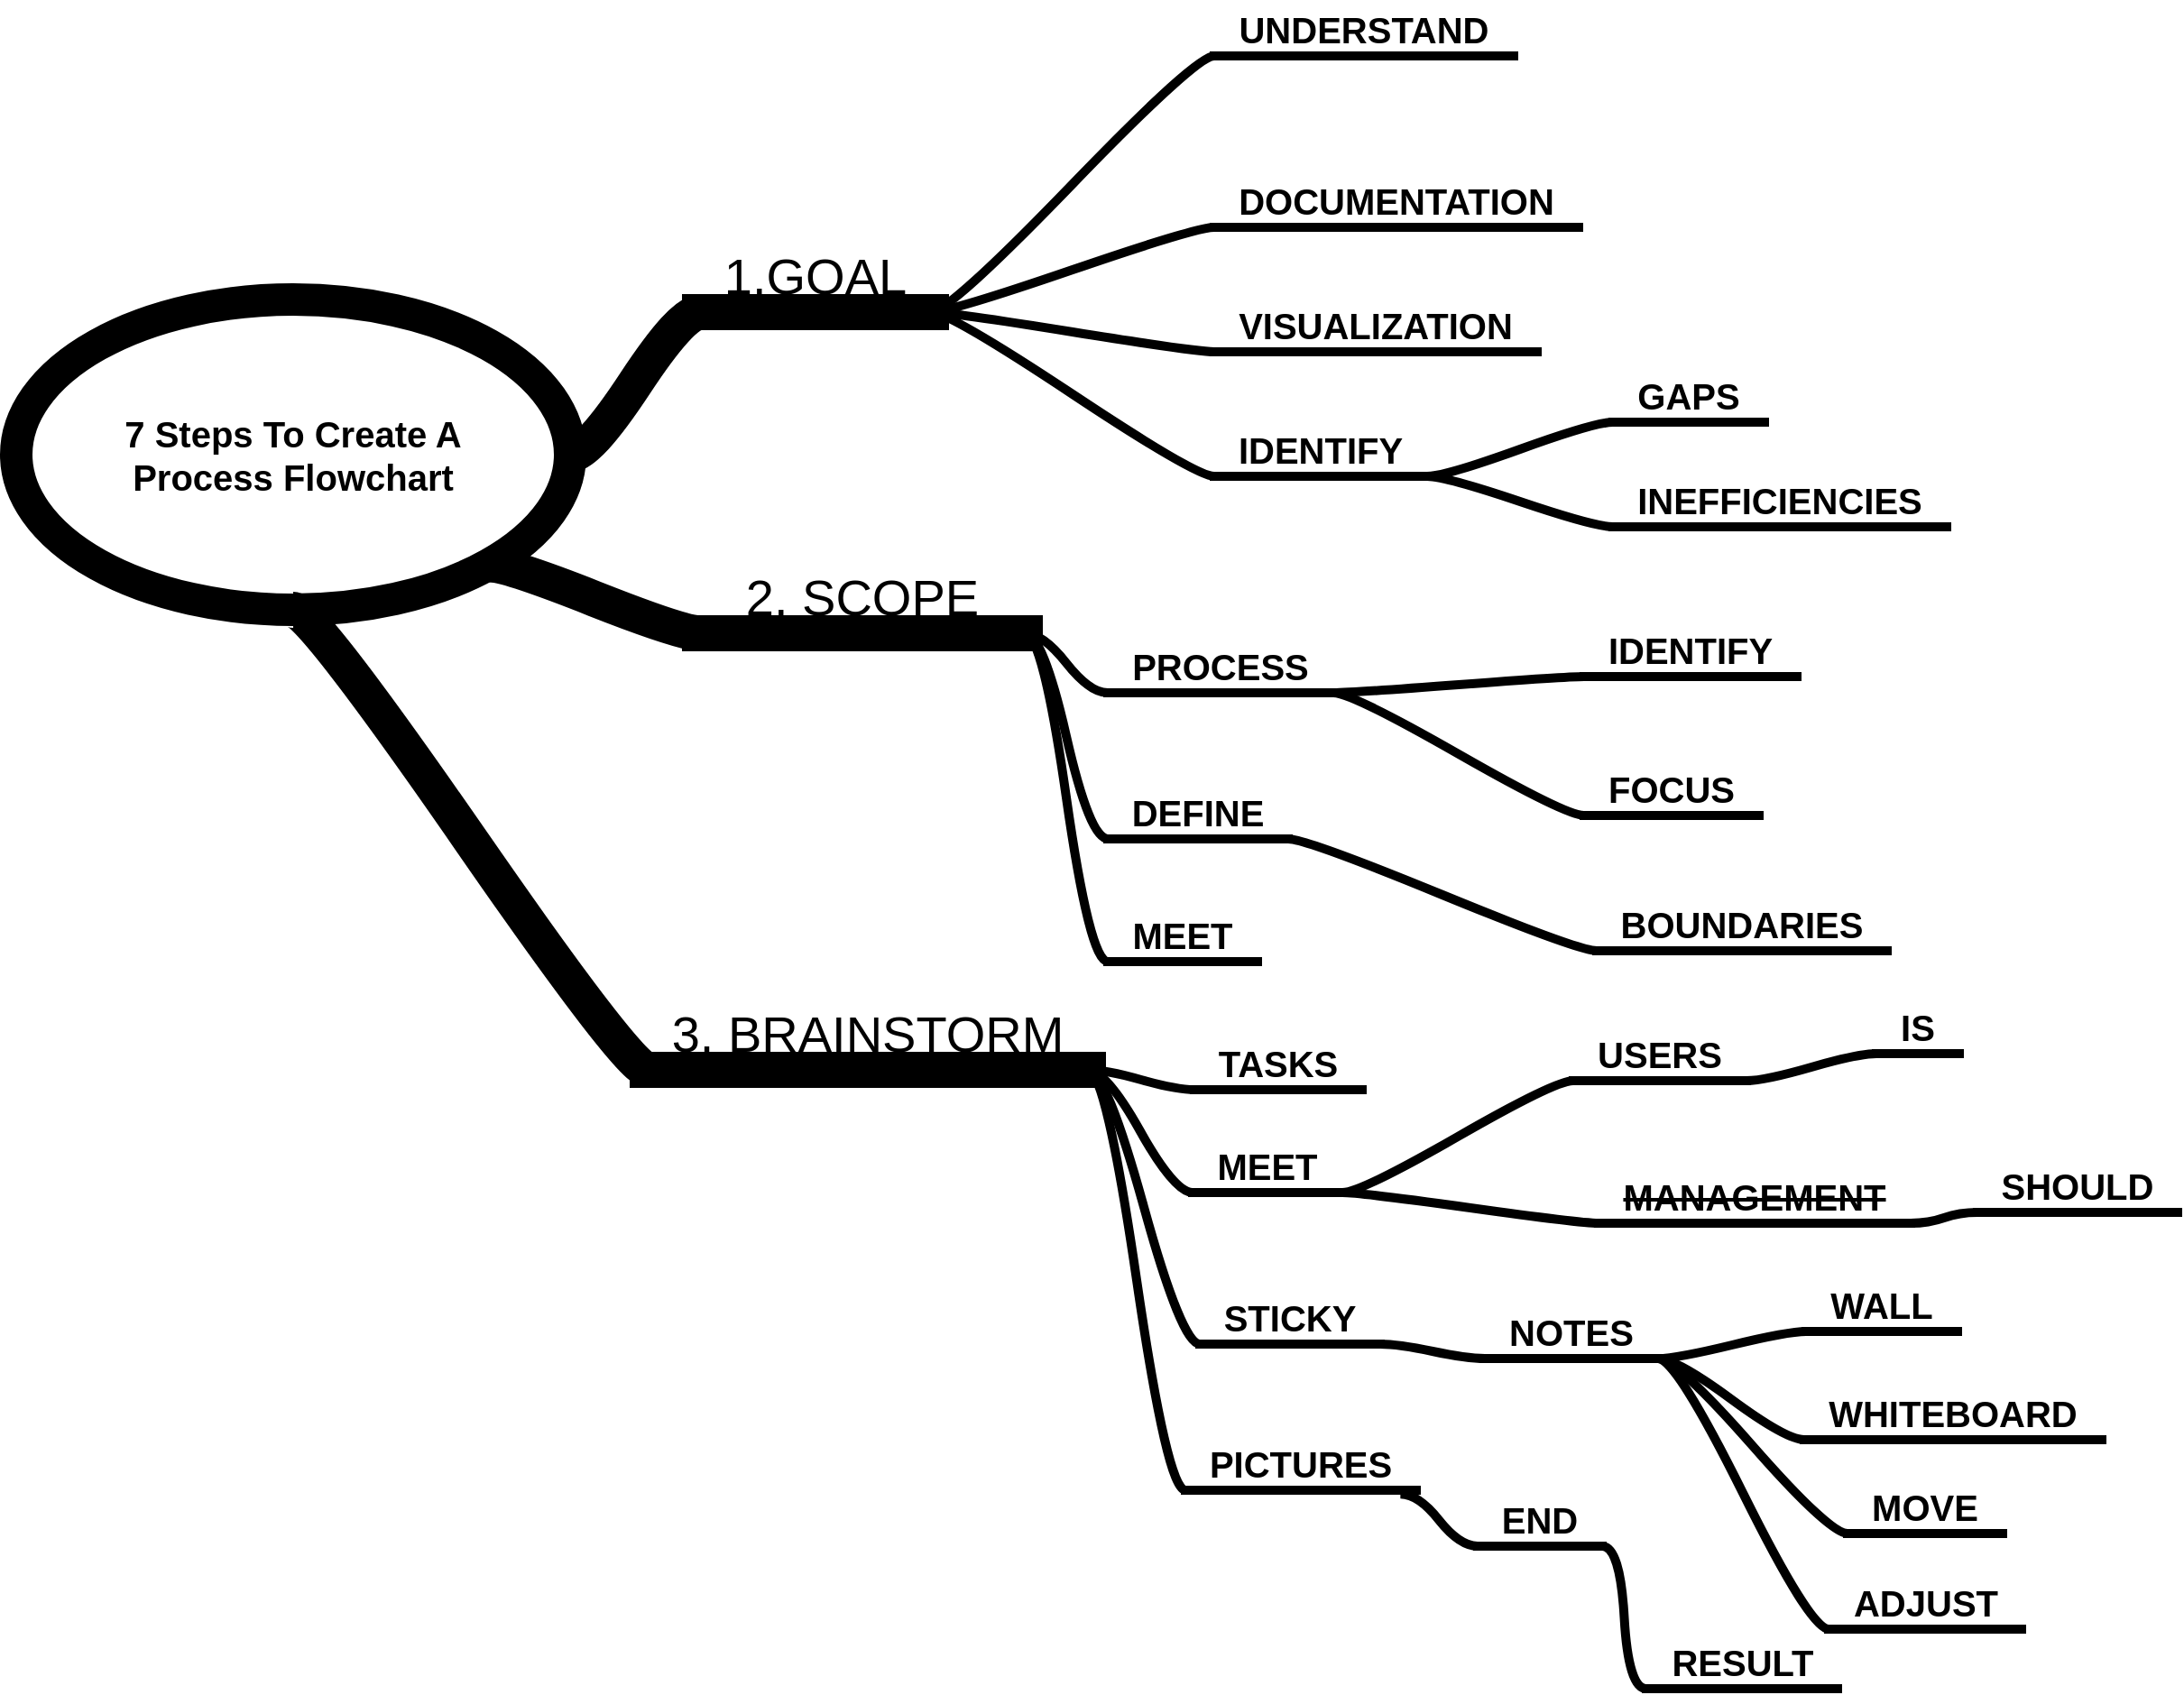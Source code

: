 <mxfile version="13.1.2" type="github">
  <diagram id="SshQMSC1I4w36vEbC7pe" name="Page-1">
    <mxGraphModel dx="1231" dy="1632" grid="0" gridSize="10" guides="1" tooltips="1" connect="1" arrows="1" fold="1" page="1" pageScale="1" pageWidth="1169" pageHeight="826" math="0" shadow="0">
      <root>
        <mxCell id="0" />
        <mxCell id="1" parent="0" />
        <mxCell id="BQvFcFdzDr9af9RYS4z4-1" value="&lt;div&gt;7 Steps To Create A &lt;br&gt;&lt;/div&gt;&lt;div&gt;Process Flowchart&lt;/div&gt;" style="ellipse;whiteSpace=wrap;html=1;align=center;newEdgeStyle={&quot;edgeStyle&quot;:&quot;entityRelationEdgeStyle&quot;,&quot;startArrow&quot;:&quot;none&quot;,&quot;endArrow&quot;:&quot;none&quot;,&quot;segment&quot;:10,&quot;curved&quot;:1};treeFolding=1;treeMoving=1;fontSize=20;strokeWidth=18;fontStyle=1" vertex="1" parent="1">
          <mxGeometry x="459" y="163" width="307" height="172" as="geometry" />
        </mxCell>
        <mxCell id="BQvFcFdzDr9af9RYS4z4-24" value="1.GOAL" style="whiteSpace=wrap;html=1;shape=partialRectangle;top=0;left=0;bottom=1;right=0;points=[[0,1],[1,1]];fillColor=none;align=center;verticalAlign=bottom;routingCenterY=0.5;snapToPoint=1;recursiveResize=0;autosize=1;treeFolding=1;treeMoving=1;newEdgeStyle={&quot;edgeStyle&quot;:&quot;entityRelationEdgeStyle&quot;,&quot;startArrow&quot;:&quot;none&quot;,&quot;endArrow&quot;:&quot;none&quot;,&quot;segment&quot;:10,&quot;curved&quot;:1};strokeWidth=20;fontSize=28;" vertex="1" parent="1">
          <mxGeometry x="838.0" y="136" width="128" height="34" as="geometry" />
        </mxCell>
        <mxCell id="BQvFcFdzDr9af9RYS4z4-25" value="" style="edgeStyle=entityRelationEdgeStyle;startArrow=none;endArrow=none;segment=10;curved=1;strokeWidth=20;fontSize=28;exitX=1;exitY=0.5;exitDx=0;exitDy=0;" edge="1" target="BQvFcFdzDr9af9RYS4z4-24" parent="1" source="BQvFcFdzDr9af9RYS4z4-1">
          <mxGeometry relative="1" as="geometry">
            <mxPoint x="828" y="449" as="sourcePoint" />
          </mxGeometry>
        </mxCell>
        <mxCell id="BQvFcFdzDr9af9RYS4z4-30" value="UNDERSTAND" style="whiteSpace=wrap;html=1;shape=partialRectangle;top=0;left=0;bottom=1;right=0;points=[[0,1],[1,1]];fillColor=none;align=center;verticalAlign=bottom;routingCenterY=0.5;snapToPoint=1;recursiveResize=0;autosize=1;treeFolding=1;treeMoving=1;newEdgeStyle={&quot;edgeStyle&quot;:&quot;entityRelationEdgeStyle&quot;,&quot;startArrow&quot;:&quot;none&quot;,&quot;endArrow&quot;:&quot;none&quot;,&quot;segment&quot;:10,&quot;curved&quot;:1};strokeWidth=5;fontSize=20;fontStyle=1" vertex="1" parent="1">
          <mxGeometry x="1123.0" width="166" height="28" as="geometry" />
        </mxCell>
        <mxCell id="BQvFcFdzDr9af9RYS4z4-31" value="" style="edgeStyle=entityRelationEdgeStyle;startArrow=none;endArrow=none;segment=10;curved=1;strokeWidth=5;fontSize=28;exitX=1;exitY=1;exitDx=0;exitDy=0;" edge="1" target="BQvFcFdzDr9af9RYS4z4-30" parent="1" source="BQvFcFdzDr9af9RYS4z4-24">
          <mxGeometry relative="1" as="geometry">
            <mxPoint x="1000.0" y="457.5" as="sourcePoint" />
          </mxGeometry>
        </mxCell>
        <mxCell id="BQvFcFdzDr9af9RYS4z4-32" value="DOCUMENTATION" style="whiteSpace=wrap;html=1;shape=partialRectangle;top=0;left=0;bottom=1;right=0;points=[[0,1],[1,1]];fillColor=none;align=center;verticalAlign=bottom;routingCenterY=0.5;snapToPoint=1;recursiveResize=0;autosize=1;treeFolding=1;treeMoving=1;newEdgeStyle={&quot;edgeStyle&quot;:&quot;entityRelationEdgeStyle&quot;,&quot;startArrow&quot;:&quot;none&quot;,&quot;endArrow&quot;:&quot;none&quot;,&quot;segment&quot;:10,&quot;curved&quot;:1};strokeWidth=5;fontSize=20;fontStyle=1" vertex="1" parent="1">
          <mxGeometry x="1123.0" y="95" width="202" height="28" as="geometry" />
        </mxCell>
        <mxCell id="BQvFcFdzDr9af9RYS4z4-33" value="" style="edgeStyle=entityRelationEdgeStyle;startArrow=none;endArrow=none;segment=10;curved=1;strokeWidth=5;fontSize=28;exitX=1;exitY=1;exitDx=0;exitDy=0;" edge="1" target="BQvFcFdzDr9af9RYS4z4-32" parent="1" source="BQvFcFdzDr9af9RYS4z4-24">
          <mxGeometry relative="1" as="geometry">
            <mxPoint x="1003.0" y="503" as="sourcePoint" />
          </mxGeometry>
        </mxCell>
        <mxCell id="BQvFcFdzDr9af9RYS4z4-34" value="VISUALIZATION" style="whiteSpace=wrap;html=1;shape=partialRectangle;top=0;left=0;bottom=1;right=0;points=[[0,1],[1,1]];fillColor=none;align=center;verticalAlign=bottom;routingCenterY=0.5;snapToPoint=1;recursiveResize=0;autosize=1;treeFolding=1;treeMoving=1;newEdgeStyle={&quot;edgeStyle&quot;:&quot;entityRelationEdgeStyle&quot;,&quot;startArrow&quot;:&quot;none&quot;,&quot;endArrow&quot;:&quot;none&quot;,&quot;segment&quot;:10,&quot;curved&quot;:1};strokeWidth=5;fontSize=20;fontStyle=1" vertex="1" parent="1">
          <mxGeometry x="1123.0" y="164" width="179" height="28" as="geometry" />
        </mxCell>
        <mxCell id="BQvFcFdzDr9af9RYS4z4-35" value="" style="edgeStyle=entityRelationEdgeStyle;startArrow=none;endArrow=none;segment=10;curved=1;strokeWidth=5;fontSize=28;exitX=1;exitY=1;exitDx=0;exitDy=0;" edge="1" target="BQvFcFdzDr9af9RYS4z4-34" parent="1" source="BQvFcFdzDr9af9RYS4z4-24">
          <mxGeometry relative="1" as="geometry">
            <mxPoint x="1051" y="607" as="sourcePoint" />
          </mxGeometry>
        </mxCell>
        <mxCell id="BQvFcFdzDr9af9RYS4z4-38" value="IDENTIFY" style="whiteSpace=wrap;html=1;shape=partialRectangle;top=0;left=0;bottom=1;right=0;points=[[0,1],[1,1]];fillColor=none;align=center;verticalAlign=bottom;routingCenterY=0.5;snapToPoint=1;recursiveResize=0;autosize=1;treeFolding=1;treeMoving=1;newEdgeStyle={&quot;edgeStyle&quot;:&quot;entityRelationEdgeStyle&quot;,&quot;startArrow&quot;:&quot;none&quot;,&quot;endArrow&quot;:&quot;none&quot;,&quot;segment&quot;:10,&quot;curved&quot;:1};strokeWidth=5;fontSize=20;fontStyle=1" vertex="1" parent="1">
          <mxGeometry x="1123.0" y="233" width="118" height="28" as="geometry" />
        </mxCell>
        <mxCell id="BQvFcFdzDr9af9RYS4z4-39" value="" style="edgeStyle=entityRelationEdgeStyle;startArrow=none;endArrow=none;segment=10;curved=1;strokeWidth=5;fontSize=28;exitX=1;exitY=1;exitDx=0;exitDy=0;" edge="1" target="BQvFcFdzDr9af9RYS4z4-38" parent="1" source="BQvFcFdzDr9af9RYS4z4-24">
          <mxGeometry relative="1" as="geometry">
            <mxPoint x="1064" y="600" as="sourcePoint" />
          </mxGeometry>
        </mxCell>
        <mxCell id="BQvFcFdzDr9af9RYS4z4-40" value="GAPS" style="whiteSpace=wrap;html=1;shape=partialRectangle;top=0;left=0;bottom=1;right=0;points=[[0,1],[1,1]];fillColor=none;align=center;verticalAlign=bottom;routingCenterY=0.5;snapToPoint=1;recursiveResize=0;autosize=1;treeFolding=1;treeMoving=1;newEdgeStyle={&quot;edgeStyle&quot;:&quot;entityRelationEdgeStyle&quot;,&quot;startArrow&quot;:&quot;none&quot;,&quot;endArrow&quot;:&quot;none&quot;,&quot;segment&quot;:10,&quot;curved&quot;:1};strokeWidth=5;fontSize=20;fontStyle=1" vertex="1" parent="1">
          <mxGeometry x="1344.0" y="203" width="84" height="28" as="geometry" />
        </mxCell>
        <mxCell id="BQvFcFdzDr9af9RYS4z4-41" value="" style="edgeStyle=entityRelationEdgeStyle;startArrow=none;endArrow=none;segment=10;curved=1;strokeWidth=5;fontSize=28;exitX=1;exitY=1;exitDx=0;exitDy=0;" edge="1" target="BQvFcFdzDr9af9RYS4z4-40" parent="1" source="BQvFcFdzDr9af9RYS4z4-38">
          <mxGeometry relative="1" as="geometry">
            <mxPoint x="1294" y="620" as="sourcePoint" />
          </mxGeometry>
        </mxCell>
        <mxCell id="BQvFcFdzDr9af9RYS4z4-42" value="INEFFICIENCIES" style="whiteSpace=wrap;html=1;shape=partialRectangle;top=0;left=0;bottom=1;right=0;points=[[0,1],[1,1]];fillColor=none;align=center;verticalAlign=bottom;routingCenterY=0.5;snapToPoint=1;recursiveResize=0;autosize=1;treeFolding=1;treeMoving=1;newEdgeStyle={&quot;edgeStyle&quot;:&quot;entityRelationEdgeStyle&quot;,&quot;startArrow&quot;:&quot;none&quot;,&quot;endArrow&quot;:&quot;none&quot;,&quot;segment&quot;:10,&quot;curved&quot;:1};strokeWidth=5;fontSize=20;fontStyle=1" vertex="1" parent="1">
          <mxGeometry x="1344.0" y="261" width="185" height="28" as="geometry" />
        </mxCell>
        <mxCell id="BQvFcFdzDr9af9RYS4z4-43" value="" style="edgeStyle=entityRelationEdgeStyle;startArrow=none;endArrow=none;segment=10;curved=1;strokeWidth=5;fontSize=28;exitX=1;exitY=1;exitDx=0;exitDy=0;" edge="1" target="BQvFcFdzDr9af9RYS4z4-42" parent="1" source="BQvFcFdzDr9af9RYS4z4-38">
          <mxGeometry relative="1" as="geometry">
            <mxPoint x="1212.0" y="605" as="sourcePoint" />
          </mxGeometry>
        </mxCell>
        <mxCell id="BQvFcFdzDr9af9RYS4z4-44" value="2. SCOPE" style="whiteSpace=wrap;html=1;shape=partialRectangle;top=0;left=0;bottom=1;right=0;points=[[0,1],[1,1]];fillColor=none;align=center;verticalAlign=bottom;routingCenterY=0.5;snapToPoint=1;recursiveResize=0;autosize=1;treeFolding=1;treeMoving=1;newEdgeStyle={&quot;edgeStyle&quot;:&quot;entityRelationEdgeStyle&quot;,&quot;startArrow&quot;:&quot;none&quot;,&quot;endArrow&quot;:&quot;none&quot;,&quot;segment&quot;:10,&quot;curved&quot;:1};strokeWidth=20;fontSize=28;" vertex="1" parent="1">
          <mxGeometry x="838" y="314" width="180" height="34" as="geometry" />
        </mxCell>
        <mxCell id="BQvFcFdzDr9af9RYS4z4-45" value="" style="edgeStyle=entityRelationEdgeStyle;startArrow=none;endArrow=none;segment=10;curved=1;strokeWidth=20;fontSize=28;exitX=1;exitY=1;exitDx=0;exitDy=0;" edge="1" target="BQvFcFdzDr9af9RYS4z4-44" parent="1" source="BQvFcFdzDr9af9RYS4z4-1">
          <mxGeometry relative="1" as="geometry">
            <mxPoint x="742" y="408" as="sourcePoint" />
          </mxGeometry>
        </mxCell>
        <mxCell id="BQvFcFdzDr9af9RYS4z4-46" value="PROCESS" style="whiteSpace=wrap;html=1;shape=partialRectangle;top=0;left=0;bottom=1;right=0;points=[[0,1],[1,1]];fillColor=none;align=center;verticalAlign=bottom;routingCenterY=0.5;snapToPoint=1;recursiveResize=0;autosize=1;treeFolding=1;treeMoving=1;newEdgeStyle={&quot;edgeStyle&quot;:&quot;entityRelationEdgeStyle&quot;,&quot;startArrow&quot;:&quot;none&quot;,&quot;endArrow&quot;:&quot;none&quot;,&quot;segment&quot;:10,&quot;curved&quot;:1};strokeWidth=5;fontSize=20;fontStyle=1" vertex="1" parent="1">
          <mxGeometry x="1064" y="353" width="125" height="28" as="geometry" />
        </mxCell>
        <mxCell id="BQvFcFdzDr9af9RYS4z4-47" value="" style="edgeStyle=entityRelationEdgeStyle;startArrow=none;endArrow=none;segment=10;curved=1;strokeWidth=5;fontSize=28;exitX=1;exitY=1;exitDx=0;exitDy=0;" edge="1" target="BQvFcFdzDr9af9RYS4z4-46" parent="1" source="BQvFcFdzDr9af9RYS4z4-44">
          <mxGeometry relative="1" as="geometry">
            <mxPoint x="1049" y="560" as="sourcePoint" />
          </mxGeometry>
        </mxCell>
        <mxCell id="BQvFcFdzDr9af9RYS4z4-48" value="IDENTIFY" style="whiteSpace=wrap;html=1;shape=partialRectangle;top=0;left=0;bottom=1;right=0;points=[[0,1],[1,1]];fillColor=none;align=center;verticalAlign=bottom;routingCenterY=0.5;snapToPoint=1;recursiveResize=0;autosize=1;treeFolding=1;treeMoving=1;newEdgeStyle={&quot;edgeStyle&quot;:&quot;entityRelationEdgeStyle&quot;,&quot;startArrow&quot;:&quot;none&quot;,&quot;endArrow&quot;:&quot;none&quot;,&quot;segment&quot;:10,&quot;curved&quot;:1};strokeWidth=5;fontSize=20;fontStyle=1" vertex="1" parent="1">
          <mxGeometry x="1328.0" y="344" width="118" height="28" as="geometry" />
        </mxCell>
        <mxCell id="BQvFcFdzDr9af9RYS4z4-49" value="" style="edgeStyle=entityRelationEdgeStyle;startArrow=none;endArrow=none;segment=10;curved=1;strokeWidth=5;fontSize=28;exitX=1;exitY=1;exitDx=0;exitDy=0;" edge="1" target="BQvFcFdzDr9af9RYS4z4-48" parent="1" source="BQvFcFdzDr9af9RYS4z4-46">
          <mxGeometry relative="1" as="geometry">
            <mxPoint x="1292" y="611" as="sourcePoint" />
          </mxGeometry>
        </mxCell>
        <mxCell id="BQvFcFdzDr9af9RYS4z4-50" value="FOCUS" style="whiteSpace=wrap;html=1;shape=partialRectangle;top=0;left=0;bottom=1;right=0;points=[[0,1],[1,1]];fillColor=none;align=center;verticalAlign=bottom;routingCenterY=0.5;snapToPoint=1;recursiveResize=0;autosize=1;treeFolding=1;treeMoving=1;newEdgeStyle={&quot;edgeStyle&quot;:&quot;entityRelationEdgeStyle&quot;,&quot;startArrow&quot;:&quot;none&quot;,&quot;endArrow&quot;:&quot;none&quot;,&quot;segment&quot;:10,&quot;curved&quot;:1};strokeWidth=5;fontSize=20;fontStyle=1" vertex="1" parent="1">
          <mxGeometry x="1328" y="421" width="97" height="28" as="geometry" />
        </mxCell>
        <mxCell id="BQvFcFdzDr9af9RYS4z4-51" value="" style="edgeStyle=entityRelationEdgeStyle;startArrow=none;endArrow=none;segment=10;curved=1;strokeWidth=5;fontSize=28;exitX=1;exitY=1;exitDx=0;exitDy=0;" edge="1" target="BQvFcFdzDr9af9RYS4z4-50" parent="1" source="BQvFcFdzDr9af9RYS4z4-46">
          <mxGeometry relative="1" as="geometry">
            <mxPoint x="1303" y="633" as="sourcePoint" />
          </mxGeometry>
        </mxCell>
        <mxCell id="BQvFcFdzDr9af9RYS4z4-54" value="DEFINE" style="whiteSpace=wrap;html=1;shape=partialRectangle;top=0;left=0;bottom=1;right=0;points=[[0,1],[1,1]];fillColor=none;align=center;verticalAlign=bottom;routingCenterY=0.5;snapToPoint=1;recursiveResize=0;autosize=1;treeFolding=1;treeMoving=1;newEdgeStyle={&quot;edgeStyle&quot;:&quot;entityRelationEdgeStyle&quot;,&quot;startArrow&quot;:&quot;none&quot;,&quot;endArrow&quot;:&quot;none&quot;,&quot;segment&quot;:10,&quot;curved&quot;:1};strokeWidth=5;fontSize=20;fontStyle=1" vertex="1" parent="1">
          <mxGeometry x="1064.0" y="434" width="100" height="28" as="geometry" />
        </mxCell>
        <mxCell id="BQvFcFdzDr9af9RYS4z4-55" value="" style="edgeStyle=entityRelationEdgeStyle;startArrow=none;endArrow=none;segment=10;curved=1;strokeWidth=5;fontSize=28;exitX=1;exitY=1;exitDx=0;exitDy=0;" edge="1" target="BQvFcFdzDr9af9RYS4z4-54" parent="1" source="BQvFcFdzDr9af9RYS4z4-44">
          <mxGeometry relative="1" as="geometry">
            <mxPoint x="1047" y="633" as="sourcePoint" />
          </mxGeometry>
        </mxCell>
        <mxCell id="BQvFcFdzDr9af9RYS4z4-56" value="BOUNDARIES" style="whiteSpace=wrap;html=1;shape=partialRectangle;top=0;left=0;bottom=1;right=0;points=[[0,1],[1,1]];fillColor=none;align=center;verticalAlign=bottom;routingCenterY=0.5;snapToPoint=1;recursiveResize=0;autosize=1;treeFolding=1;treeMoving=1;newEdgeStyle={&quot;edgeStyle&quot;:&quot;entityRelationEdgeStyle&quot;,&quot;startArrow&quot;:&quot;none&quot;,&quot;endArrow&quot;:&quot;none&quot;,&quot;segment&quot;:10,&quot;curved&quot;:1};strokeWidth=5;fontSize=20;fontStyle=1" vertex="1" parent="1">
          <mxGeometry x="1335" y="496" width="161" height="28" as="geometry" />
        </mxCell>
        <mxCell id="BQvFcFdzDr9af9RYS4z4-57" value="" style="edgeStyle=entityRelationEdgeStyle;startArrow=none;endArrow=none;segment=10;curved=1;strokeWidth=5;fontSize=28;exitX=1;exitY=1;exitDx=0;exitDy=0;" edge="1" target="BQvFcFdzDr9af9RYS4z4-56" parent="1" source="BQvFcFdzDr9af9RYS4z4-54">
          <mxGeometry relative="1" as="geometry">
            <mxPoint x="1221" y="706" as="sourcePoint" />
          </mxGeometry>
        </mxCell>
        <mxCell id="BQvFcFdzDr9af9RYS4z4-58" value="MEET" style="whiteSpace=wrap;html=1;shape=partialRectangle;top=0;left=0;bottom=1;right=0;points=[[0,1],[1,1]];fillColor=none;align=center;verticalAlign=bottom;routingCenterY=0.5;snapToPoint=1;recursiveResize=0;autosize=1;treeFolding=1;treeMoving=1;newEdgeStyle={&quot;edgeStyle&quot;:&quot;entityRelationEdgeStyle&quot;,&quot;startArrow&quot;:&quot;none&quot;,&quot;endArrow&quot;:&quot;none&quot;,&quot;segment&quot;:10,&quot;curved&quot;:1};strokeWidth=5;fontSize=20;fontStyle=1" vertex="1" parent="1">
          <mxGeometry x="1064" y="502" width="83" height="28" as="geometry" />
        </mxCell>
        <mxCell id="BQvFcFdzDr9af9RYS4z4-59" value="" style="edgeStyle=entityRelationEdgeStyle;startArrow=none;endArrow=none;segment=10;curved=1;strokeWidth=5;fontSize=28;exitX=1;exitY=1;exitDx=0;exitDy=0;" edge="1" target="BQvFcFdzDr9af9RYS4z4-58" parent="1" source="BQvFcFdzDr9af9RYS4z4-44">
          <mxGeometry relative="1" as="geometry">
            <mxPoint x="1049" y="726" as="sourcePoint" />
          </mxGeometry>
        </mxCell>
        <mxCell id="BQvFcFdzDr9af9RYS4z4-61" value="3. BRAINSTORM" style="whiteSpace=wrap;html=1;shape=partialRectangle;top=0;left=0;bottom=1;right=0;points=[[0,1],[1,1]];fillColor=none;align=center;verticalAlign=bottom;routingCenterY=0.5;snapToPoint=1;recursiveResize=0;autosize=1;treeFolding=1;treeMoving=1;newEdgeStyle={&quot;edgeStyle&quot;:&quot;entityRelationEdgeStyle&quot;,&quot;startArrow&quot;:&quot;none&quot;,&quot;endArrow&quot;:&quot;none&quot;,&quot;segment&quot;:10,&quot;curved&quot;:1};strokeWidth=20;fontSize=28;" vertex="1" parent="1">
          <mxGeometry x="809" y="556" width="244" height="34" as="geometry" />
        </mxCell>
        <mxCell id="BQvFcFdzDr9af9RYS4z4-62" value="" style="edgeStyle=entityRelationEdgeStyle;startArrow=none;endArrow=none;segment=10;curved=1;strokeWidth=20;fontSize=28;exitX=0.5;exitY=1;exitDx=0;exitDy=0;" edge="1" target="BQvFcFdzDr9af9RYS4z4-61" parent="1" source="BQvFcFdzDr9af9RYS4z4-1">
          <mxGeometry relative="1" as="geometry">
            <mxPoint x="641" y="629" as="sourcePoint" />
          </mxGeometry>
        </mxCell>
        <mxCell id="BQvFcFdzDr9af9RYS4z4-63" value="TASKS" style="whiteSpace=wrap;html=1;shape=partialRectangle;top=0;left=0;bottom=1;right=0;points=[[0,1],[1,1]];fillColor=none;align=center;verticalAlign=bottom;routingCenterY=0.5;snapToPoint=1;recursiveResize=0;autosize=1;treeFolding=1;treeMoving=1;newEdgeStyle={&quot;edgeStyle&quot;:&quot;entityRelationEdgeStyle&quot;,&quot;startArrow&quot;:&quot;none&quot;,&quot;endArrow&quot;:&quot;none&quot;,&quot;segment&quot;:10,&quot;curved&quot;:1};strokeWidth=5;fontSize=20;fontStyle=1" vertex="1" parent="1">
          <mxGeometry x="1112.0" y="573" width="93" height="28" as="geometry" />
        </mxCell>
        <mxCell id="BQvFcFdzDr9af9RYS4z4-64" value="" style="edgeStyle=entityRelationEdgeStyle;startArrow=none;endArrow=none;segment=10;curved=1;strokeWidth=5;fontSize=28;exitX=1;exitY=1;exitDx=0;exitDy=0;" edge="1" target="BQvFcFdzDr9af9RYS4z4-63" parent="1" source="BQvFcFdzDr9af9RYS4z4-61">
          <mxGeometry relative="1" as="geometry">
            <mxPoint x="1021" y="759" as="sourcePoint" />
          </mxGeometry>
        </mxCell>
        <mxCell id="BQvFcFdzDr9af9RYS4z4-65" value="MEET" style="whiteSpace=wrap;html=1;shape=partialRectangle;top=0;left=0;bottom=1;right=0;points=[[0,1],[1,1]];fillColor=none;align=center;verticalAlign=bottom;routingCenterY=0.5;snapToPoint=1;recursiveResize=0;autosize=1;treeFolding=1;treeMoving=1;newEdgeStyle={&quot;edgeStyle&quot;:&quot;entityRelationEdgeStyle&quot;,&quot;startArrow&quot;:&quot;none&quot;,&quot;endArrow&quot;:&quot;none&quot;,&quot;segment&quot;:10,&quot;curved&quot;:1};strokeWidth=5;fontSize=20;fontStyle=1" vertex="1" parent="1">
          <mxGeometry x="1111" y="630" width="83" height="28" as="geometry" />
        </mxCell>
        <mxCell id="BQvFcFdzDr9af9RYS4z4-66" value="" style="edgeStyle=entityRelationEdgeStyle;startArrow=none;endArrow=none;segment=10;curved=1;strokeWidth=5;fontSize=28;exitX=1;exitY=1;exitDx=0;exitDy=0;" edge="1" target="BQvFcFdzDr9af9RYS4z4-65" parent="1" source="BQvFcFdzDr9af9RYS4z4-61">
          <mxGeometry relative="1" as="geometry">
            <mxPoint x="992" y="752" as="sourcePoint" />
          </mxGeometry>
        </mxCell>
        <mxCell id="BQvFcFdzDr9af9RYS4z4-67" value="USERS" style="whiteSpace=wrap;html=1;shape=partialRectangle;top=0;left=0;bottom=1;right=0;points=[[0,1],[1,1]];fillColor=none;align=center;verticalAlign=bottom;routingCenterY=0.5;snapToPoint=1;recursiveResize=0;autosize=1;treeFolding=1;treeMoving=1;newEdgeStyle={&quot;edgeStyle&quot;:&quot;entityRelationEdgeStyle&quot;,&quot;startArrow&quot;:&quot;none&quot;,&quot;endArrow&quot;:&quot;none&quot;,&quot;segment&quot;:10,&quot;curved&quot;:1};strokeWidth=5;fontSize=20;fontStyle=1" vertex="1" parent="1">
          <mxGeometry x="1322.0" y="568" width="96" height="28" as="geometry" />
        </mxCell>
        <mxCell id="BQvFcFdzDr9af9RYS4z4-68" value="" style="edgeStyle=entityRelationEdgeStyle;startArrow=none;endArrow=none;segment=10;curved=1;strokeWidth=5;fontSize=28;exitX=1;exitY=1;exitDx=0;exitDy=0;" edge="1" target="BQvFcFdzDr9af9RYS4z4-67" parent="1" source="BQvFcFdzDr9af9RYS4z4-65">
          <mxGeometry relative="1" as="geometry">
            <mxPoint x="1206" y="808" as="sourcePoint" />
          </mxGeometry>
        </mxCell>
        <mxCell id="BQvFcFdzDr9af9RYS4z4-69" value="&lt;strike style=&quot;font-size: 20px;&quot;&gt;MANAGEMENT&lt;/strike&gt;" style="whiteSpace=wrap;html=1;shape=partialRectangle;top=0;left=0;bottom=1;right=0;points=[[0,1],[1,1]];fillColor=none;align=center;verticalAlign=bottom;routingCenterY=0.5;snapToPoint=1;recursiveResize=0;autosize=1;treeFolding=1;treeMoving=1;newEdgeStyle={&quot;edgeStyle&quot;:&quot;entityRelationEdgeStyle&quot;,&quot;startArrow&quot;:&quot;none&quot;,&quot;endArrow&quot;:&quot;none&quot;,&quot;segment&quot;:10,&quot;curved&quot;:1};strokeWidth=5;fontSize=20;fontStyle=1" vertex="1" parent="1">
          <mxGeometry x="1336" y="647" width="173" height="28" as="geometry" />
        </mxCell>
        <mxCell id="BQvFcFdzDr9af9RYS4z4-70" value="" style="edgeStyle=entityRelationEdgeStyle;startArrow=none;endArrow=none;segment=10;curved=1;strokeWidth=5;fontSize=28;exitX=1;exitY=1;exitDx=0;exitDy=0;" edge="1" target="BQvFcFdzDr9af9RYS4z4-69" parent="1" source="BQvFcFdzDr9af9RYS4z4-65">
          <mxGeometry relative="1" as="geometry">
            <mxPoint x="1175" y="908" as="sourcePoint" />
          </mxGeometry>
        </mxCell>
        <mxCell id="BQvFcFdzDr9af9RYS4z4-74" value="IS" style="whiteSpace=wrap;html=1;shape=partialRectangle;top=0;left=0;bottom=1;right=0;points=[[0,1],[1,1]];fillColor=none;align=center;verticalAlign=bottom;routingCenterY=0.5;snapToPoint=1;recursiveResize=0;autosize=1;treeFolding=1;treeMoving=1;newEdgeStyle={&quot;edgeStyle&quot;:&quot;entityRelationEdgeStyle&quot;,&quot;startArrow&quot;:&quot;none&quot;,&quot;endArrow&quot;:&quot;none&quot;,&quot;segment&quot;:10,&quot;curved&quot;:1};strokeWidth=5;fontSize=20;fontStyle=1" vertex="1" parent="1">
          <mxGeometry x="1490" y="553" width="46" height="28" as="geometry" />
        </mxCell>
        <mxCell id="BQvFcFdzDr9af9RYS4z4-75" value="" style="edgeStyle=entityRelationEdgeStyle;startArrow=none;endArrow=none;segment=10;curved=1;strokeWidth=5;fontSize=28;exitX=1;exitY=1;exitDx=0;exitDy=0;" edge="1" target="BQvFcFdzDr9af9RYS4z4-74" parent="1" source="BQvFcFdzDr9af9RYS4z4-67">
          <mxGeometry relative="1" as="geometry">
            <mxPoint x="1320" y="939.0" as="sourcePoint" />
          </mxGeometry>
        </mxCell>
        <mxCell id="BQvFcFdzDr9af9RYS4z4-76" value="SHOULD" style="whiteSpace=wrap;html=1;shape=partialRectangle;top=0;left=0;bottom=1;right=0;points=[[0,1],[1,1]];fillColor=none;align=center;verticalAlign=bottom;routingCenterY=0.5;snapToPoint=1;recursiveResize=0;autosize=1;treeFolding=1;treeMoving=1;newEdgeStyle={&quot;edgeStyle&quot;:&quot;entityRelationEdgeStyle&quot;,&quot;startArrow&quot;:&quot;none&quot;,&quot;endArrow&quot;:&quot;none&quot;,&quot;segment&quot;:10,&quot;curved&quot;:1};strokeWidth=5;fontSize=20;fontStyle=1" vertex="1" parent="1">
          <mxGeometry x="1546" y="641" width="111" height="28" as="geometry" />
        </mxCell>
        <mxCell id="BQvFcFdzDr9af9RYS4z4-77" value="" style="edgeStyle=entityRelationEdgeStyle;startArrow=none;endArrow=none;segment=10;curved=1;strokeWidth=5;fontSize=28;exitX=1;exitY=1;exitDx=0;exitDy=0;" edge="1" target="BQvFcFdzDr9af9RYS4z4-76" parent="1" source="BQvFcFdzDr9af9RYS4z4-69">
          <mxGeometry relative="1" as="geometry">
            <mxPoint x="1481" y="872" as="sourcePoint" />
          </mxGeometry>
        </mxCell>
        <mxCell id="BQvFcFdzDr9af9RYS4z4-78" value="STICKY" style="whiteSpace=wrap;html=1;shape=partialRectangle;top=0;left=0;bottom=1;right=0;points=[[0,1],[1,1]];fillColor=none;align=center;verticalAlign=bottom;routingCenterY=0.5;snapToPoint=1;recursiveResize=0;autosize=1;treeFolding=1;treeMoving=1;newEdgeStyle={&quot;edgeStyle&quot;:&quot;entityRelationEdgeStyle&quot;,&quot;startArrow&quot;:&quot;none&quot;,&quot;endArrow&quot;:&quot;none&quot;,&quot;segment&quot;:10,&quot;curved&quot;:1};strokeWidth=5;fontSize=20;fontStyle=1" vertex="1" parent="1">
          <mxGeometry x="1115.0" y="714" width="100" height="28" as="geometry" />
        </mxCell>
        <mxCell id="BQvFcFdzDr9af9RYS4z4-79" value="" style="edgeStyle=entityRelationEdgeStyle;startArrow=none;endArrow=none;segment=10;curved=1;strokeWidth=5;fontSize=28;exitX=1;exitY=1;exitDx=0;exitDy=0;" edge="1" target="BQvFcFdzDr9af9RYS4z4-78" parent="1" source="BQvFcFdzDr9af9RYS4z4-61">
          <mxGeometry relative="1" as="geometry">
            <mxPoint x="1002" y="914" as="sourcePoint" />
          </mxGeometry>
        </mxCell>
        <mxCell id="BQvFcFdzDr9af9RYS4z4-80" value="NOTES" style="whiteSpace=wrap;html=1;shape=partialRectangle;top=0;left=0;bottom=1;right=0;points=[[0,1],[1,1]];fillColor=none;align=center;verticalAlign=bottom;routingCenterY=0.5;snapToPoint=1;recursiveResize=0;autosize=1;treeFolding=1;treeMoving=1;newEdgeStyle={&quot;edgeStyle&quot;:&quot;entityRelationEdgeStyle&quot;,&quot;startArrow&quot;:&quot;none&quot;,&quot;endArrow&quot;:&quot;none&quot;,&quot;segment&quot;:10,&quot;curved&quot;:1};strokeWidth=5;fontSize=20;fontStyle=1" vertex="1" parent="1">
          <mxGeometry x="1273" y="722" width="96" height="28" as="geometry" />
        </mxCell>
        <mxCell id="BQvFcFdzDr9af9RYS4z4-81" value="" style="edgeStyle=entityRelationEdgeStyle;startArrow=none;endArrow=none;segment=10;curved=1;strokeWidth=5;fontSize=28;exitX=1;exitY=1;exitDx=0;exitDy=0;" edge="1" target="BQvFcFdzDr9af9RYS4z4-80" parent="1" source="BQvFcFdzDr9af9RYS4z4-78">
          <mxGeometry relative="1" as="geometry">
            <mxPoint x="1218" y="965" as="sourcePoint" />
          </mxGeometry>
        </mxCell>
        <mxCell id="BQvFcFdzDr9af9RYS4z4-82" value="WALL" style="whiteSpace=wrap;html=1;shape=partialRectangle;top=0;left=0;bottom=1;right=0;points=[[0,1],[1,1]];fillColor=none;align=center;verticalAlign=bottom;routingCenterY=0.5;snapToPoint=1;recursiveResize=0;autosize=1;treeFolding=1;treeMoving=1;newEdgeStyle={&quot;edgeStyle&quot;:&quot;entityRelationEdgeStyle&quot;,&quot;startArrow&quot;:&quot;none&quot;,&quot;endArrow&quot;:&quot;none&quot;,&quot;segment&quot;:10,&quot;curved&quot;:1};strokeWidth=5;fontSize=20;fontStyle=1" vertex="1" parent="1">
          <mxGeometry x="1451" y="707" width="84" height="28" as="geometry" />
        </mxCell>
        <mxCell id="BQvFcFdzDr9af9RYS4z4-83" value="" style="edgeStyle=entityRelationEdgeStyle;startArrow=none;endArrow=none;segment=10;curved=1;strokeWidth=5;fontSize=28;exitX=1;exitY=1;exitDx=0;exitDy=0;" edge="1" target="BQvFcFdzDr9af9RYS4z4-82" parent="1" source="BQvFcFdzDr9af9RYS4z4-80">
          <mxGeometry relative="1" as="geometry">
            <mxPoint x="1368" y="948" as="sourcePoint" />
          </mxGeometry>
        </mxCell>
        <mxCell id="BQvFcFdzDr9af9RYS4z4-84" value="WHITEBOARD" style="whiteSpace=wrap;html=1;shape=partialRectangle;top=0;left=0;bottom=1;right=0;points=[[0,1],[1,1]];fillColor=none;align=center;verticalAlign=bottom;routingCenterY=0.5;snapToPoint=1;recursiveResize=0;autosize=1;treeFolding=1;treeMoving=1;newEdgeStyle={&quot;edgeStyle&quot;:&quot;entityRelationEdgeStyle&quot;,&quot;startArrow&quot;:&quot;none&quot;,&quot;endArrow&quot;:&quot;none&quot;,&quot;segment&quot;:10,&quot;curved&quot;:1};strokeWidth=5;fontSize=20;fontStyle=1" vertex="1" parent="1">
          <mxGeometry x="1450" y="767" width="165" height="28" as="geometry" />
        </mxCell>
        <mxCell id="BQvFcFdzDr9af9RYS4z4-85" value="" style="edgeStyle=entityRelationEdgeStyle;startArrow=none;endArrow=none;segment=10;curved=1;strokeWidth=5;fontSize=28;exitX=1;exitY=1;exitDx=0;exitDy=0;" edge="1" target="BQvFcFdzDr9af9RYS4z4-84" parent="1" source="BQvFcFdzDr9af9RYS4z4-80">
          <mxGeometry relative="1" as="geometry">
            <mxPoint x="1391" y="1026" as="sourcePoint" />
          </mxGeometry>
        </mxCell>
        <mxCell id="BQvFcFdzDr9af9RYS4z4-86" value="MOVE" style="whiteSpace=wrap;html=1;shape=partialRectangle;top=0;left=0;bottom=1;right=0;points=[[0,1],[1,1]];fillColor=none;align=center;verticalAlign=bottom;routingCenterY=0.5;snapToPoint=1;recursiveResize=0;autosize=1;treeFolding=1;treeMoving=1;newEdgeStyle={&quot;edgeStyle&quot;:&quot;entityRelationEdgeStyle&quot;,&quot;startArrow&quot;:&quot;none&quot;,&quot;endArrow&quot;:&quot;none&quot;,&quot;segment&quot;:10,&quot;curved&quot;:1};strokeWidth=5;fontSize=20;fontStyle=1" vertex="1" parent="1">
          <mxGeometry x="1474.0" y="819" width="86" height="28" as="geometry" />
        </mxCell>
        <mxCell id="BQvFcFdzDr9af9RYS4z4-87" value="" style="edgeStyle=entityRelationEdgeStyle;startArrow=none;endArrow=none;segment=10;curved=1;strokeWidth=5;fontSize=28;exitX=1;exitY=1;exitDx=0;exitDy=0;" edge="1" target="BQvFcFdzDr9af9RYS4z4-86" parent="1" source="BQvFcFdzDr9af9RYS4z4-80">
          <mxGeometry relative="1" as="geometry">
            <mxPoint x="1336" y="1056" as="sourcePoint" />
          </mxGeometry>
        </mxCell>
        <mxCell id="BQvFcFdzDr9af9RYS4z4-88" value="ADJUST" style="whiteSpace=wrap;html=1;shape=partialRectangle;top=0;left=0;bottom=1;right=0;points=[[0,1],[1,1]];fillColor=none;align=center;verticalAlign=bottom;routingCenterY=0.5;snapToPoint=1;recursiveResize=0;autosize=1;treeFolding=1;treeMoving=1;newEdgeStyle={&quot;edgeStyle&quot;:&quot;entityRelationEdgeStyle&quot;,&quot;startArrow&quot;:&quot;none&quot;,&quot;endArrow&quot;:&quot;none&quot;,&quot;segment&quot;:10,&quot;curved&quot;:1};strokeWidth=5;fontSize=20;fontStyle=1" vertex="1" parent="1">
          <mxGeometry x="1463.5" y="872" width="107" height="28" as="geometry" />
        </mxCell>
        <mxCell id="BQvFcFdzDr9af9RYS4z4-89" value="" style="edgeStyle=entityRelationEdgeStyle;startArrow=none;endArrow=none;segment=10;curved=1;strokeWidth=5;fontSize=28;exitX=1;exitY=1;exitDx=0;exitDy=0;" edge="1" target="BQvFcFdzDr9af9RYS4z4-88" parent="1" source="BQvFcFdzDr9af9RYS4z4-80">
          <mxGeometry relative="1" as="geometry">
            <mxPoint x="1308" y="956.0" as="sourcePoint" />
          </mxGeometry>
        </mxCell>
        <mxCell id="BQvFcFdzDr9af9RYS4z4-90" value="PICTURES" style="whiteSpace=wrap;html=1;shape=partialRectangle;top=0;left=0;bottom=1;right=0;points=[[0,1],[1,1]];fillColor=none;align=center;verticalAlign=bottom;routingCenterY=0.5;snapToPoint=1;recursiveResize=0;autosize=1;treeFolding=1;treeMoving=1;newEdgeStyle={&quot;edgeStyle&quot;:&quot;entityRelationEdgeStyle&quot;,&quot;startArrow&quot;:&quot;none&quot;,&quot;endArrow&quot;:&quot;none&quot;,&quot;segment&quot;:10,&quot;curved&quot;:1};strokeWidth=5;fontSize=20;fontStyle=1" vertex="1" parent="1">
          <mxGeometry x="1107.0" y="795" width="128" height="28" as="geometry" />
        </mxCell>
        <mxCell id="BQvFcFdzDr9af9RYS4z4-91" value="" style="edgeStyle=entityRelationEdgeStyle;startArrow=none;endArrow=none;segment=10;curved=1;strokeWidth=5;fontSize=28;exitX=1;exitY=1;exitDx=0;exitDy=0;" edge="1" target="BQvFcFdzDr9af9RYS4z4-90" parent="1" source="BQvFcFdzDr9af9RYS4z4-61">
          <mxGeometry relative="1" as="geometry">
            <mxPoint x="930" y="778" as="sourcePoint" />
          </mxGeometry>
        </mxCell>
        <mxCell id="BQvFcFdzDr9af9RYS4z4-102" value="END" style="whiteSpace=wrap;html=1;shape=partialRectangle;top=0;left=0;bottom=1;right=0;points=[[0,1],[1,1]];fillColor=none;align=center;verticalAlign=bottom;routingCenterY=0.5;snapToPoint=1;recursiveResize=0;autosize=1;treeFolding=1;treeMoving=1;newEdgeStyle={&quot;edgeStyle&quot;:&quot;entityRelationEdgeStyle&quot;,&quot;startArrow&quot;:&quot;none&quot;,&quot;endArrow&quot;:&quot;none&quot;,&quot;segment&quot;:10,&quot;curved&quot;:1};strokeWidth=5;fontSize=20;fontStyle=1" vertex="1" parent="1">
          <mxGeometry x="1269" y="826" width="69" height="28" as="geometry" />
        </mxCell>
        <mxCell id="BQvFcFdzDr9af9RYS4z4-103" value="" style="edgeStyle=entityRelationEdgeStyle;startArrow=none;endArrow=none;segment=10;curved=1;strokeWidth=5;fontSize=20;exitX=0.931;exitY=1.077;exitDx=0;exitDy=0;exitPerimeter=0;" edge="1" target="BQvFcFdzDr9af9RYS4z4-102" parent="1" source="BQvFcFdzDr9af9RYS4z4-90">
          <mxGeometry relative="1" as="geometry">
            <mxPoint x="1296" y="816" as="sourcePoint" />
          </mxGeometry>
        </mxCell>
        <mxCell id="BQvFcFdzDr9af9RYS4z4-104" value="RESULT" style="whiteSpace=wrap;html=1;shape=partialRectangle;top=0;left=0;bottom=1;right=0;points=[[0,1],[1,1]];fillColor=none;align=center;verticalAlign=bottom;routingCenterY=0.5;snapToPoint=1;recursiveResize=0;autosize=1;treeFolding=1;treeMoving=1;newEdgeStyle={&quot;edgeStyle&quot;:&quot;entityRelationEdgeStyle&quot;,&quot;startArrow&quot;:&quot;none&quot;,&quot;endArrow&quot;:&quot;none&quot;,&quot;segment&quot;:10,&quot;curved&quot;:1};strokeWidth=5;fontSize=20;fontStyle=1" vertex="1" parent="1">
          <mxGeometry x="1362.5" y="905" width="106" height="28" as="geometry" />
        </mxCell>
        <mxCell id="BQvFcFdzDr9af9RYS4z4-105" value="" style="edgeStyle=entityRelationEdgeStyle;startArrow=none;endArrow=none;segment=10;curved=1;strokeWidth=5;fontSize=20;exitX=1;exitY=1;exitDx=0;exitDy=0;" edge="1" target="BQvFcFdzDr9af9RYS4z4-104" parent="1" source="BQvFcFdzDr9af9RYS4z4-102">
          <mxGeometry relative="1" as="geometry">
            <mxPoint x="1340.0" y="900" as="sourcePoint" />
          </mxGeometry>
        </mxCell>
      </root>
    </mxGraphModel>
  </diagram>
</mxfile>
